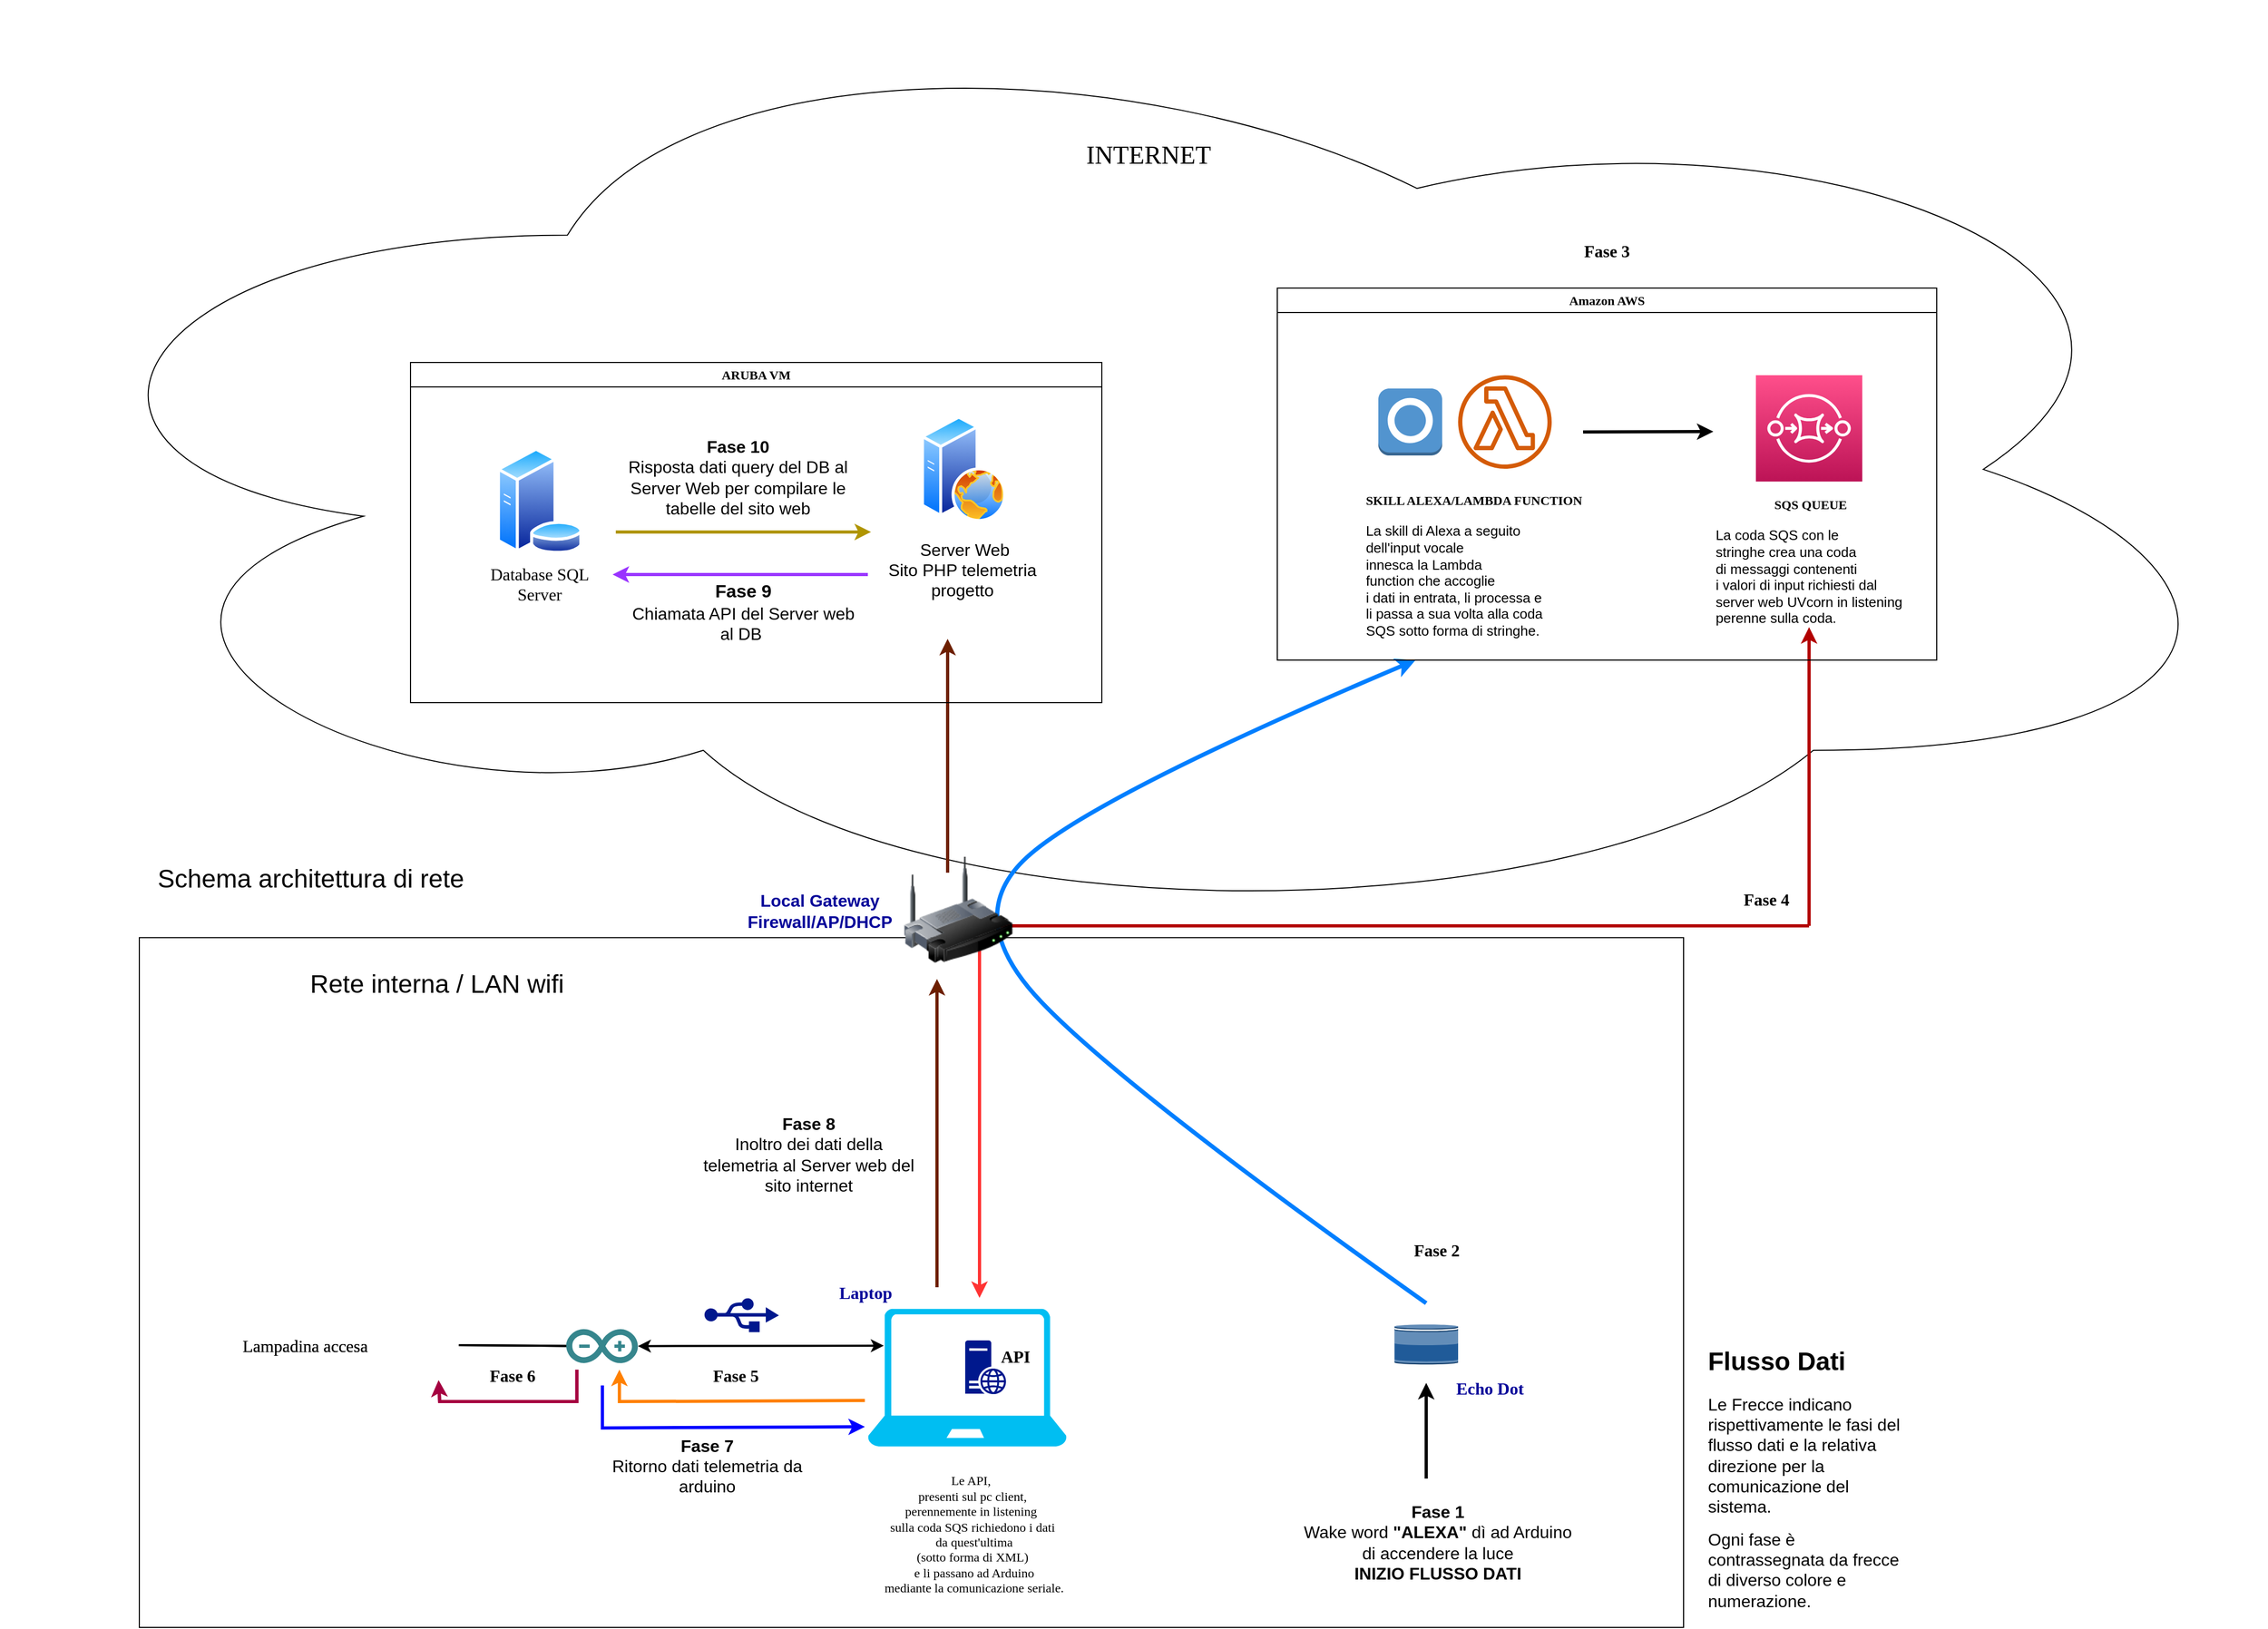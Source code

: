 <mxfile version="20.8.16" type="device"><diagram name="Pagina-1" id="lNyG0iZMY0uzDjgm9MJs"><mxGraphModel dx="3780" dy="2607" grid="1" gridSize="10" guides="1" tooltips="1" connect="1" arrows="1" fold="1" page="1" pageScale="1" pageWidth="827" pageHeight="1169" math="0" shadow="0"><root><mxCell id="0"/><mxCell id="1" parent="0"/><mxCell id="_zHurpymJPWU05OiCDab-50" value="" style="rounded=0;whiteSpace=wrap;html=1;fontSize=16;fontColor=#000099;" parent="1" vertex="1"><mxGeometry x="-450" y="611.1" width="1452" height="648.9" as="geometry"/></mxCell><mxCell id="TsMLclxzPd_mJUwZCBdE-9" value="" style="endArrow=classic;startArrow=classic;html=1;rounded=0;strokeColor=#000000;jumpSize=9;strokeWidth=2;" edge="1" parent="1" source="nqcas38NlcIq-hdDS8Ho-59"><mxGeometry width="50" height="50" relative="1" as="geometry"><mxPoint x="30" y="1004" as="sourcePoint"/><mxPoint x="250" y="995" as="targetPoint"/></mxGeometry></mxCell><mxCell id="TsMLclxzPd_mJUwZCBdE-5" value="" style="curved=1;endArrow=classic;html=1;rounded=0;strokeColor=#FF3333;strokeWidth=3;fontFamily=Verdana;fontSize=16;jumpSize=19;fillColor=#a0522d;" edge="1" parent="1"><mxGeometry width="50" height="50" relative="1" as="geometry"><mxPoint x="340" y="610" as="sourcePoint"/><mxPoint x="340" y="950" as="targetPoint"/><Array as="points"/></mxGeometry></mxCell><mxCell id="HtFOZcORNgBp2hoZurv1-55" value="" style="ellipse;shape=cloud;whiteSpace=wrap;html=1;fontFamily=Verdana;" parent="1" vertex="1"><mxGeometry x="-580" y="-270" width="2130" height="881.1" as="geometry"/></mxCell><mxCell id="4yUAu5zFGI80-g505zis-36" value="" style="curved=1;endArrow=classic;html=1;rounded=0;strokeColor=#B20000;strokeWidth=3;fontFamily=Verdana;fontSize=16;jumpSize=19;fillColor=#e51400;entryX=0.5;entryY=1;entryDx=0;entryDy=0;" parent="1" target="4yUAu5zFGI80-g505zis-49" edge="1"><mxGeometry width="50" height="50" relative="1" as="geometry"><mxPoint x="1120" y="600" as="sourcePoint"/><mxPoint x="1120" y="360" as="targetPoint"/><Array as="points"/></mxGeometry></mxCell><mxCell id="4yUAu5zFGI80-g505zis-26" value="" style="endArrow=none;html=1;rounded=0;strokeColor=#B20000;strokeWidth=3;fontSize=12;fillColor=#e51400;" parent="1" edge="1"><mxGeometry width="50" height="50" relative="1" as="geometry"><mxPoint x="1120" y="600" as="sourcePoint"/><mxPoint x="340" y="600" as="targetPoint"/></mxGeometry></mxCell><mxCell id="Spz0FUaXF8EfSYKeMBnP-3" value="" style="endArrow=classic;html=1;curved=1;strokeWidth=4;endSize=6;startSize=6;targetPerimeterSpacing=0;strokeColor=#007FFF;" parent="1" edge="1"><mxGeometry width="50" height="50" relative="1" as="geometry"><mxPoint x="760" y="955" as="sourcePoint"/><mxPoint x="750" y="350" as="targetPoint"/><Array as="points"><mxPoint x="477" y="754.02"/><mxPoint x="320" y="590"/><mxPoint x="457" y="474.02"/></Array></mxGeometry></mxCell><mxCell id="4yUAu5zFGI80-g505zis-12" value="" style="verticalLabelPosition=bottom;html=1;verticalAlign=top;align=center;strokeColor=none;fillColor=#00BEF2;shape=mxgraph.azure.laptop;pointerEvents=1;fontSize=12;" parent="1" vertex="1"><mxGeometry x="235" y="960.4" width="187" height="129.32" as="geometry"/></mxCell><mxCell id="nqcas38NlcIq-hdDS8Ho-2" value="" style="outlineConnect=0;dashed=0;verticalLabelPosition=bottom;verticalAlign=top;align=left;html=1;shape=mxgraph.aws3.echo;fillColor=#205B99;gradientColor=none;" parent="1" vertex="1"><mxGeometry x="730" y="975.17" width="60" height="37.49" as="geometry"/></mxCell><mxCell id="nqcas38NlcIq-hdDS8Ho-59" value="" style="dashed=0;outlineConnect=0;html=1;align=center;labelPosition=center;verticalLabelPosition=bottom;verticalAlign=top;shape=mxgraph.weblogos.arduino;fillColor=#36868D;strokeColor=none;strokeWidth=2;fontFamily=Verdana;fontSize=16;points=[];" parent="1" vertex="1"><mxGeometry x="-48.6" y="979.4" width="67.4" height="32" as="geometry"/></mxCell><mxCell id="nqcas38NlcIq-hdDS8Ho-69" value="" style="endArrow=none;html=1;rounded=0;strokeColor=#000000;strokeWidth=2;fontFamily=Verdana;fontSize=16;jumpSize=14;exitX=0.529;exitY=1.093;exitDx=0;exitDy=0;exitPerimeter=0;" parent="1" target="nqcas38NlcIq-hdDS8Ho-59" edge="1"><mxGeometry width="50" height="50" relative="1" as="geometry"><mxPoint x="-149.588" y="994.559" as="sourcePoint"/><mxPoint x="-78.6" y="991.91" as="targetPoint"/></mxGeometry></mxCell><mxCell id="nqcas38NlcIq-hdDS8Ho-75" value="" style="endArrow=classic;html=1;rounded=0;strokeColor=#000000;strokeWidth=3;fontFamily=Verdana;fontSize=16;jumpSize=19;fillColor=#6a00ff;" parent="1" edge="1"><mxGeometry width="50" height="50" relative="1" as="geometry"><mxPoint x="760" y="1120" as="sourcePoint"/><mxPoint x="760" y="1030" as="targetPoint"/></mxGeometry></mxCell><mxCell id="nqcas38NlcIq-hdDS8Ho-90" value="&lt;div style=&quot;&quot;&gt;&lt;span style=&quot;background-color: initial;&quot;&gt;&lt;b&gt;Fase 3&lt;/b&gt;&lt;/span&gt;&lt;/div&gt;" style="text;html=1;strokeColor=none;fillColor=none;align=center;verticalAlign=middle;whiteSpace=wrap;rounded=0;fontSize=16;fontFamily=Verdana;rotation=0;" parent="1" vertex="1"><mxGeometry x="890" y="-60" width="80" height="50" as="geometry"/></mxCell><mxCell id="sw7y_HFoDJOB996THsyk-18" value="&lt;font style=&quot;font-size: 24px;&quot;&gt;Schema architettura di rete&amp;nbsp;&amp;nbsp;&lt;/font&gt;" style="text;html=1;strokeColor=none;fillColor=none;align=center;verticalAlign=middle;whiteSpace=wrap;rounded=0;fontSize=18;" parent="1" vertex="1"><mxGeometry x="-462" y="501.1" width="360" height="110" as="geometry"/></mxCell><mxCell id="nqcas38NlcIq-hdDS8Ho-106" value="Database SQL&lt;br&gt;Server" style="aspect=fixed;perimeter=ellipsePerimeter;html=1;align=center;shadow=0;dashed=0;spacingTop=3;image;image=img/lib/active_directory/database_server.svg;strokeWidth=2;fontFamily=Verdana;fontSize=16;" parent="1" vertex="1"><mxGeometry x="-114.6" y="150" width="82" height="100" as="geometry"/></mxCell><mxCell id="HtFOZcORNgBp2hoZurv1-12" value="" style="aspect=fixed;perimeter=ellipsePerimeter;html=1;align=center;shadow=0;dashed=0;spacingTop=3;image;image=img/lib/active_directory/web_server.svg;strokeWidth=2;fontFamily=Verdana;fontSize=16;" parent="1" vertex="1"><mxGeometry x="285" y="120" width="80" height="99.99" as="geometry"/></mxCell><mxCell id="nqcas38NlcIq-hdDS8Ho-65" value="&lt;font face=&quot;Helvetica&quot;&gt;&amp;nbsp;Server Web&lt;br&gt;Sito PHP telemetria progetto&lt;/font&gt;" style="text;html=1;strokeColor=none;fillColor=none;align=center;verticalAlign=middle;whiteSpace=wrap;rounded=0;fontSize=16;fontFamily=Verdana;" parent="1" vertex="1"><mxGeometry x="245" y="207.38" width="157.5" height="115.24" as="geometry"/></mxCell><mxCell id="gAR5s_8GSJn8ShbOXLdq-33" value="&lt;font style=&quot;&quot;&gt;&lt;b style=&quot;&quot;&gt;&lt;font style=&quot;font-size: 17px;&quot;&gt;Fase 9&lt;/font&gt;&lt;/b&gt;&lt;br&gt;&lt;span style=&quot;font-size: 16px;&quot;&gt;Chiamata API del Server web al DB&amp;nbsp;&lt;/span&gt;&lt;br&gt;&lt;/font&gt;" style="text;html=1;strokeColor=none;fillColor=none;align=center;verticalAlign=middle;whiteSpace=wrap;rounded=0;" parent="1" vertex="1"><mxGeometry x="5" y="280" width="226" height="50" as="geometry"/></mxCell><mxCell id="HtFOZcORNgBp2hoZurv1-32" value="" style="curved=1;endArrow=classic;html=1;rounded=0;strokeColor=#9933FF;strokeWidth=3;fontFamily=Verdana;fontSize=16;jumpSize=19;fillColor=#a0522d;" parent="1" edge="1"><mxGeometry width="50" height="50" relative="1" as="geometry"><mxPoint x="235" y="269.5" as="sourcePoint"/><mxPoint x="-5" y="269.5" as="targetPoint"/><Array as="points"><mxPoint x="130.67" y="269.5"/></Array></mxGeometry></mxCell><mxCell id="HtFOZcORNgBp2hoZurv1-41" value="" style="curved=1;endArrow=classic;html=1;rounded=0;strokeColor=#6D1F00;strokeWidth=3;fontFamily=Verdana;fontSize=16;jumpSize=19;fillColor=#a0522d;" parent="1" edge="1"><mxGeometry width="50" height="50" relative="1" as="geometry"><mxPoint x="310" y="550" as="sourcePoint"/><mxPoint x="310" y="330" as="targetPoint"/><Array as="points"/></mxGeometry></mxCell><mxCell id="HtFOZcORNgBp2hoZurv1-50" value="Amazon AWS" style="swimlane;whiteSpace=wrap;html=1;fontFamily=Verdana;" parent="1" vertex="1"><mxGeometry x="620" width="620" height="350" as="geometry"/></mxCell><mxCell id="_zHurpymJPWU05OiCDab-1" value="" style="outlineConnect=0;dashed=0;verticalLabelPosition=bottom;verticalAlign=top;align=center;html=1;shape=mxgraph.aws3.alexa_skill;fillColor=#5294CF;gradientColor=none;" parent="HtFOZcORNgBp2hoZurv1-50" vertex="1"><mxGeometry x="95" y="94.5" width="60" height="63" as="geometry"/></mxCell><mxCell id="4yUAu5zFGI80-g505zis-3" value="" style="sketch=0;outlineConnect=0;fontColor=#232F3E;gradientColor=none;fillColor=#D45B07;strokeColor=none;dashed=0;verticalLabelPosition=bottom;verticalAlign=top;align=center;html=1;fontSize=12;fontStyle=0;aspect=fixed;pointerEvents=1;shape=mxgraph.aws4.lambda_function;" parent="HtFOZcORNgBp2hoZurv1-50" vertex="1"><mxGeometry x="170" y="82" width="88" height="88" as="geometry"/></mxCell><mxCell id="4yUAu5zFGI80-g505zis-4" value="" style="endArrow=classic;html=1;rounded=0;strokeColor=#000000;strokeWidth=3;fontFamily=Verdana;fontSize=16;jumpSize=19;fillColor=#60a917;" parent="HtFOZcORNgBp2hoZurv1-50" edge="1"><mxGeometry width="50" height="50" relative="1" as="geometry"><mxPoint x="287.5" y="135.41" as="sourcePoint"/><mxPoint x="410" y="135" as="targetPoint"/></mxGeometry></mxCell><mxCell id="4yUAu5zFGI80-g505zis-5" value="" style="sketch=0;points=[[0,0,0],[0.25,0,0],[0.5,0,0],[0.75,0,0],[1,0,0],[0,1,0],[0.25,1,0],[0.5,1,0],[0.75,1,0],[1,1,0],[0,0.25,0],[0,0.5,0],[0,0.75,0],[1,0.25,0],[1,0.5,0],[1,0.75,0]];outlineConnect=0;fontColor=#232F3E;gradientColor=#FF4F8B;gradientDirection=north;fillColor=#BC1356;strokeColor=#ffffff;dashed=0;verticalLabelPosition=bottom;verticalAlign=top;align=center;html=1;fontSize=12;fontStyle=0;aspect=fixed;shape=mxgraph.aws4.resourceIcon;resIcon=mxgraph.aws4.sqs;" parent="HtFOZcORNgBp2hoZurv1-50" vertex="1"><mxGeometry x="450" y="82" width="100" height="100" as="geometry"/></mxCell><mxCell id="4yUAu5zFGI80-g505zis-40" value="&lt;div style=&quot;&quot;&gt;&lt;b style=&quot;background-color: initial; border-color: var(--border-color); font-family: Verdana;&quot;&gt;SKILL ALEXA/LAMBDA FUNCTION&lt;/b&gt;&lt;/div&gt;&lt;div style=&quot;&quot;&gt;&lt;b style=&quot;background-color: initial; border-color: var(--border-color); font-family: Verdana;&quot;&gt;&lt;br&gt;&lt;/b&gt;&lt;/div&gt;&lt;font style=&quot;font-size: 13px;&quot;&gt;&lt;div style=&quot;text-align: left;&quot;&gt;&lt;span style=&quot;background-color: initial;&quot;&gt;La skill di Alexa a seguito&lt;/span&gt;&lt;/div&gt;&lt;div style=&quot;text-align: left;&quot;&gt;&lt;span style=&quot;background-color: initial;&quot;&gt;dell'input vocale&lt;/span&gt;&lt;/div&gt;&lt;div style=&quot;text-align: left;&quot;&gt;&lt;span style=&quot;background-color: initial;&quot;&gt;innesca la Lambda&lt;/span&gt;&lt;/div&gt;&lt;div style=&quot;text-align: left;&quot;&gt;&lt;span style=&quot;background-color: initial;&quot;&gt;function che accoglie&amp;nbsp;&lt;/span&gt;&lt;/div&gt;&lt;/font&gt;&lt;div style=&quot;text-align: left; border-color: var(--border-color); font-size: 13px;&quot;&gt;&lt;span style=&quot;border-color: var(--border-color); background-color: initial;&quot;&gt;&lt;font style=&quot;font-size: 13px;&quot;&gt;i dati in entrata, li processa e&amp;nbsp;&lt;/font&gt;&lt;/span&gt;&lt;/div&gt;&lt;div style=&quot;text-align: left; border-color: var(--border-color); font-size: 13px;&quot;&gt;&lt;span style=&quot;border-color: var(--border-color); background-color: initial;&quot;&gt;&lt;font style=&quot;font-size: 13px;&quot;&gt;li passa a sua volta alla coda&amp;nbsp;&lt;/font&gt;&lt;/span&gt;&lt;/div&gt;&lt;div style=&quot;text-align: left; border-color: var(--border-color); font-size: 13px;&quot;&gt;&lt;span style=&quot;border-color: var(--border-color); background-color: initial;&quot;&gt;&lt;font style=&quot;font-size: 13px;&quot;&gt;SQS sotto forma di stringhe.&lt;/font&gt;&lt;/span&gt;&lt;/div&gt;" style="text;html=1;strokeColor=none;fillColor=none;align=center;verticalAlign=middle;whiteSpace=wrap;rounded=0;fontSize=12;" parent="HtFOZcORNgBp2hoZurv1-50" vertex="1"><mxGeometry x="60" y="191" width="250" height="140" as="geometry"/></mxCell><mxCell id="4yUAu5zFGI80-g505zis-49" value="&lt;div style=&quot;border-color: var(--border-color); font-family: Verdana; font-size: 12px; font-weight: 700;&quot;&gt;&amp;nbsp;SQS QUEUE&lt;/div&gt;&lt;div style=&quot;border-color: var(--border-color); font-family: Verdana; font-size: 12px; font-weight: 700;&quot;&gt;&lt;span style=&quot;border-color: var(--border-color); background-color: initial;&quot;&gt;&lt;br style=&quot;border-color: var(--border-color);&quot;&gt;&lt;/span&gt;&lt;/div&gt;&lt;span style=&quot;border-color: var(--border-color); font-family: Verdana; font-weight: 700; text-align: left;&quot;&gt;&lt;div style=&quot;border-color: var(--border-color);&quot;&gt;&lt;span style=&quot;border-color: var(--border-color); font-weight: normal; background-color: initial;&quot;&gt;&lt;font style=&quot;border-color: var(--border-color);&quot; face=&quot;Helvetica&quot;&gt;La coda SQS con le&lt;/font&gt;&lt;/span&gt;&lt;/div&gt;&lt;div style=&quot;border-color: var(--border-color);&quot;&gt;&lt;span style=&quot;border-color: var(--border-color); font-weight: normal; background-color: initial;&quot;&gt;&lt;font style=&quot;border-color: var(--border-color);&quot; face=&quot;Helvetica&quot;&gt;stringhe crea una coda&lt;/font&gt;&lt;/span&gt;&lt;/div&gt;&lt;span style=&quot;border-color: var(--border-color); font-weight: normal;&quot;&gt;&lt;font style=&quot;border-color: var(--border-color);&quot; face=&quot;Helvetica&quot;&gt;&lt;div style=&quot;border-color: var(--border-color);&quot;&gt;&lt;span style=&quot;border-color: var(--border-color); background-color: initial;&quot;&gt;di messaggi&amp;nbsp;&lt;/span&gt;&lt;span style=&quot;border-color: var(--border-color); background-color: initial;&quot;&gt;contenenti&amp;nbsp;&lt;/span&gt;&lt;/div&gt;&lt;div style=&quot;border-color: var(--border-color);&quot;&gt;&lt;span style=&quot;border-color: var(--border-color); background-color: initial;&quot;&gt;i valori&amp;nbsp;&lt;/span&gt;&lt;span style=&quot;border-color: var(--border-color); background-color: initial;&quot;&gt;di input richiesti dal&lt;/span&gt;&lt;/div&gt;&lt;div style=&quot;border-color: var(--border-color);&quot;&gt;&lt;span style=&quot;border-color: var(--border-color); background-color: initial;&quot;&gt;server web UVcorn in listening&lt;/span&gt;&lt;/div&gt;&lt;div style=&quot;border-color: var(--border-color);&quot;&gt;&lt;span style=&quot;border-color: var(--border-color); background-color: initial;&quot;&gt;perenne sulla coda.&lt;/span&gt;&lt;/div&gt;&lt;div&gt;&lt;span style=&quot;border-color: var(--border-color); background-color: initial;&quot;&gt;&lt;br&gt;&lt;/span&gt;&lt;/div&gt;&lt;/font&gt;&lt;/span&gt;&lt;/span&gt;" style="text;html=1;strokeColor=none;fillColor=none;align=center;verticalAlign=middle;whiteSpace=wrap;rounded=0;fontSize=13;fontFamily=Helvetica;" parent="HtFOZcORNgBp2hoZurv1-50" vertex="1"><mxGeometry x="410" y="210" width="180" height="109" as="geometry"/></mxCell><mxCell id="HtFOZcORNgBp2hoZurv1-54" value="ARUBA VM" style="swimlane;whiteSpace=wrap;html=1;fontFamily=Verdana;" parent="1" vertex="1"><mxGeometry x="-195" y="70" width="650" height="320" as="geometry"/></mxCell><mxCell id="HtFOZcORNgBp2hoZurv1-23" value="" style="curved=1;endArrow=classic;html=1;rounded=0;strokeColor=#B09500;strokeWidth=3;fontFamily=Verdana;fontSize=16;jumpSize=19;fillColor=#e3c800;" parent="HtFOZcORNgBp2hoZurv1-54" edge="1"><mxGeometry width="50" height="50" relative="1" as="geometry"><mxPoint x="193" y="159.47" as="sourcePoint"/><mxPoint x="433" y="159.47" as="targetPoint"/><Array as="points"><mxPoint x="328.67" y="159.47"/></Array></mxGeometry></mxCell><mxCell id="HtFOZcORNgBp2hoZurv1-37" value="&lt;font style=&quot;font-size: 16px;&quot;&gt;&lt;b style=&quot;&quot;&gt;Fase 10&lt;/b&gt;&lt;br&gt;Risposta dati query del DB al Server Web per compilare le tabelle del sito web&lt;br&gt;&lt;/font&gt;" style="text;html=1;strokeColor=none;fillColor=none;align=center;verticalAlign=middle;whiteSpace=wrap;rounded=0;" parent="HtFOZcORNgBp2hoZurv1-54" vertex="1"><mxGeometry x="195" y="70" width="226" height="75" as="geometry"/></mxCell><mxCell id="HtFOZcORNgBp2hoZurv1-58" value="&lt;font style=&quot;font-size: 24px;&quot;&gt;INTERNET&lt;/font&gt;" style="text;html=1;strokeColor=none;fillColor=none;align=center;verticalAlign=middle;whiteSpace=wrap;rounded=0;fontFamily=Verdana;" parent="1" vertex="1"><mxGeometry x="414" y="-140" width="170" height="30" as="geometry"/></mxCell><mxCell id="_zHurpymJPWU05OiCDab-3" value="&lt;h1&gt;Flusso Dati&lt;/h1&gt;&lt;p&gt;&lt;font style=&quot;font-size: 16px;&quot;&gt;Le Frecce indicano rispettivamente le fasi del flusso dati e la relativa direzione per la comunicazione del sistema.&lt;/font&gt;&lt;/p&gt;&lt;p&gt;&lt;font size=&quot;3&quot;&gt;Ogni fase è contrassegnata da frecce di diverso colore e numerazione.&lt;/font&gt;&lt;/p&gt;" style="text;html=1;strokeColor=none;fillColor=none;spacing=5;spacingTop=-20;whiteSpace=wrap;overflow=hidden;rounded=0;" parent="1" vertex="1"><mxGeometry x="1020" y="990" width="190" height="270" as="geometry"/></mxCell><mxCell id="nqcas38NlcIq-hdDS8Ho-95" value="" style="endArrow=classic;html=1;rounded=0;strokeColor=#A50040;strokeWidth=3;fontFamily=Verdana;fontSize=16;jumpSize=19;fillColor=#d80073;" parent="1" edge="1"><mxGeometry width="50" height="50" relative="1" as="geometry"><mxPoint x="-38.6" y="1017.55" as="sourcePoint"/><mxPoint x="-168.6" y="1027.55" as="targetPoint"/><Array as="points"><mxPoint x="-38.6" y="1047.55"/><mxPoint x="-167.6" y="1047.55"/></Array></mxGeometry></mxCell><mxCell id="_zHurpymJPWU05OiCDab-21" value="" style="curved=1;endArrow=classic;html=1;rounded=0;strokeColor=#6D1F00;strokeWidth=3;fontFamily=Verdana;fontSize=16;jumpSize=19;fillColor=#a0522d;" parent="1" edge="1"><mxGeometry width="50" height="50" relative="1" as="geometry"><mxPoint x="300" y="940" as="sourcePoint"/><mxPoint x="300" y="650" as="targetPoint"/><Array as="points"/></mxGeometry></mxCell><mxCell id="_zHurpymJPWU05OiCDab-22" value="&lt;div style=&quot;&quot;&gt;&lt;span style=&quot;background-color: initial;&quot;&gt;&lt;b&gt;API&lt;/b&gt;&lt;/span&gt;&lt;/div&gt;" style="text;html=1;strokeColor=none;fillColor=none;align=center;verticalAlign=middle;whiteSpace=wrap;rounded=0;fontSize=16;fontFamily=Verdana;rotation=0;" parent="1" vertex="1"><mxGeometry x="334" y="990.0" width="80" height="30.17" as="geometry"/></mxCell><mxCell id="_zHurpymJPWU05OiCDab-23" value="" style="shape=image;html=1;verticalAlign=top;verticalLabelPosition=bottom;labelBackgroundColor=#ffffff;imageAspect=0;aspect=fixed;image=https://cdn1.iconfinder.com/data/icons/iconoir-vol-3/24/light-bulb-on-128.png;fontSize=16;fontColor=#000099;rotation=-90;" parent="1" vertex="1"><mxGeometry x="-208.6" y="960.4" width="70" height="70" as="geometry"/></mxCell><mxCell id="_zHurpymJPWU05OiCDab-24" value="&lt;div style=&quot;&quot;&gt;&lt;span style=&quot;background-color: initial;&quot;&gt;&lt;b&gt;Fase 6&lt;/b&gt;&lt;/span&gt;&lt;/div&gt;" style="text;html=1;strokeColor=none;fillColor=none;align=center;verticalAlign=middle;whiteSpace=wrap;rounded=0;fontSize=16;fontFamily=Verdana;" parent="1" vertex="1"><mxGeometry x="-138.6" y="1007.55" width="80" height="30" as="geometry"/></mxCell><mxCell id="_zHurpymJPWU05OiCDab-25" value="&lt;div style=&quot;&quot;&gt;&lt;span style=&quot;background-color: initial;&quot;&gt;&lt;b&gt;Fase 5&lt;/b&gt;&lt;/span&gt;&lt;/div&gt;" style="text;html=1;strokeColor=none;fillColor=none;align=center;verticalAlign=middle;whiteSpace=wrap;rounded=0;fontSize=16;fontFamily=Verdana;" parent="1" vertex="1"><mxGeometry x="71.4" y="1007.55" width="80" height="30" as="geometry"/></mxCell><mxCell id="_zHurpymJPWU05OiCDab-26" value="" style="sketch=0;aspect=fixed;pointerEvents=1;shadow=0;dashed=0;html=1;strokeColor=none;labelPosition=center;verticalLabelPosition=bottom;verticalAlign=top;align=center;fillColor=#00188D;shape=mxgraph.mscae.enterprise.usb;fontSize=16;fontColor=#000099;" parent="1" vertex="1"><mxGeometry x="81.4" y="950" width="70" height="32.2" as="geometry"/></mxCell><mxCell id="_zHurpymJPWU05OiCDab-27" value="" style="endArrow=classic;html=1;rounded=0;strokeColor=#FF8000;strokeWidth=3;fontFamily=Verdana;fontSize=16;jumpSize=19;fillColor=#60a917;exitX=-0.015;exitY=0.666;exitDx=0;exitDy=0;exitPerimeter=0;" parent="1" source="4yUAu5zFGI80-g505zis-12" edge="1"><mxGeometry width="50" height="50" relative="1" as="geometry"><mxPoint x="151" y="1047" as="sourcePoint"/><mxPoint x="1.4" y="1017.55" as="targetPoint"/><Array as="points"><mxPoint x="1.4" y="1047.55"/></Array></mxGeometry></mxCell><mxCell id="_zHurpymJPWU05OiCDab-30" value="" style="endArrow=classic;html=1;rounded=0;strokeColor=#0000FF;strokeWidth=3;fontFamily=Verdana;fontSize=16;jumpSize=19;fillColor=#60a917;entryX=-0.015;entryY=0.857;entryDx=0;entryDy=0;entryPerimeter=0;" parent="1" target="4yUAu5zFGI80-g505zis-12" edge="1"><mxGeometry width="50" height="50" relative="1" as="geometry"><mxPoint x="-14.6" y="1032.38" as="sourcePoint"/><mxPoint x="161.4" y="1072.38" as="targetPoint"/><Array as="points"><mxPoint x="-14.6" y="1072.38"/></Array></mxGeometry></mxCell><mxCell id="_zHurpymJPWU05OiCDab-31" value="&lt;div style=&quot;&quot;&gt;&lt;span style=&quot;background-color: initial;&quot;&gt;&lt;b&gt;&lt;font face=&quot;Helvetica&quot;&gt;Fase 7&lt;/font&gt;&lt;/b&gt;&lt;/span&gt;&lt;/div&gt;&lt;div style=&quot;&quot;&gt;&lt;font face=&quot;Helvetica&quot;&gt;Ritorno dati telemetria da arduino&lt;/font&gt;&lt;/div&gt;" style="text;html=1;strokeColor=none;fillColor=none;align=center;verticalAlign=middle;whiteSpace=wrap;rounded=0;fontSize=16;fontFamily=Verdana;" parent="1" vertex="1"><mxGeometry x="-10" y="1072.66" width="188" height="70.7" as="geometry"/></mxCell><mxCell id="_zHurpymJPWU05OiCDab-33" value="&lt;div style=&quot;&quot;&gt;&lt;b&gt;&lt;font face=&quot;Helvetica&quot;&gt;Fase 1&lt;/font&gt;&lt;/b&gt;&lt;/div&gt;&lt;div style=&quot;&quot;&gt;&lt;font face=&quot;Helvetica&quot;&gt;Wake word &lt;b&gt;&quot;ALEXA&quot;&lt;/b&gt; dì ad Arduino di accendere la luce&lt;/font&gt;&lt;/div&gt;&lt;div style=&quot;&quot;&gt;&lt;b&gt;&lt;font face=&quot;Helvetica&quot;&gt;INIZIO FLUSSO DATI&lt;/font&gt;&lt;/b&gt;&lt;/div&gt;" style="text;html=1;strokeColor=none;fillColor=none;align=center;verticalAlign=middle;whiteSpace=wrap;rounded=0;fontSize=16;fontFamily=Verdana;" parent="1" vertex="1"><mxGeometry x="640" y="1130.0" width="262.4" height="100" as="geometry"/></mxCell><mxCell id="_zHurpymJPWU05OiCDab-35" value="&lt;div style=&quot;&quot;&gt;&lt;b&gt;&lt;font color=&quot;#000099&quot;&gt;Laptop&lt;/font&gt;&lt;/b&gt;&lt;/div&gt;" style="text;html=1;strokeColor=none;fillColor=none;align=center;verticalAlign=middle;whiteSpace=wrap;rounded=0;fontSize=16;fontFamily=Verdana;" parent="1" vertex="1"><mxGeometry x="203" y="929.7" width="60" height="30" as="geometry"/></mxCell><mxCell id="_zHurpymJPWU05OiCDab-43" value="&lt;div style=&quot;&quot;&gt;&lt;b&gt;&lt;font color=&quot;#000099&quot;&gt;Echo Dot&lt;/font&gt;&lt;/b&gt;&lt;/div&gt;" style="text;html=1;strokeColor=none;fillColor=none;align=center;verticalAlign=middle;whiteSpace=wrap;rounded=0;fontSize=16;fontFamily=Verdana;" parent="1" vertex="1"><mxGeometry x="770" y="1020.17" width="100" height="30" as="geometry"/></mxCell><mxCell id="_zHurpymJPWU05OiCDab-45" value="&lt;div style=&quot;&quot;&gt;Lampadina accesa&lt;/div&gt;" style="text;html=1;strokeColor=none;fillColor=none;align=center;verticalAlign=middle;whiteSpace=wrap;rounded=0;fontSize=16;fontFamily=Verdana;" parent="1" vertex="1"><mxGeometry x="-368.6" y="959.7" width="150" height="70.7" as="geometry"/></mxCell><mxCell id="_zHurpymJPWU05OiCDab-48" value="&lt;div style=&quot;&quot;&gt;&lt;span style=&quot;background-color: initial;&quot;&gt;&lt;b&gt;&lt;font face=&quot;Helvetica&quot;&gt;Fase 8&lt;/font&gt;&lt;/b&gt;&lt;/span&gt;&lt;/div&gt;&lt;div style=&quot;&quot;&gt;&lt;font face=&quot;Helvetica&quot;&gt;Inoltro dei dati della&lt;/font&gt;&lt;/div&gt;&lt;div style=&quot;&quot;&gt;&lt;font face=&quot;Helvetica&quot;&gt;telemetria al Server web&amp;nbsp;&lt;span style=&quot;background-color: initial;&quot;&gt;del sito internet&lt;/span&gt;&lt;/font&gt;&lt;/div&gt;" style="text;html=1;strokeColor=none;fillColor=none;align=center;verticalAlign=middle;whiteSpace=wrap;rounded=0;fontSize=16;fontFamily=Verdana;" parent="1" vertex="1"><mxGeometry x="74" y="770" width="211" height="90" as="geometry"/></mxCell><mxCell id="_zHurpymJPWU05OiCDab-51" value="&lt;font style=&quot;font-size: 24px;&quot;&gt;Rete interna / LAN wifi&lt;/font&gt;" style="text;html=1;strokeColor=none;fillColor=none;align=center;verticalAlign=middle;whiteSpace=wrap;rounded=0;fontSize=18;" parent="1" vertex="1"><mxGeometry x="-350" y="600" width="360" height="110" as="geometry"/></mxCell><mxCell id="4yUAu5zFGI80-g505zis-8" value="" style="sketch=0;aspect=fixed;pointerEvents=1;shadow=0;dashed=0;html=1;strokeColor=none;labelPosition=center;verticalLabelPosition=bottom;verticalAlign=top;align=center;fillColor=#00188D;shape=mxgraph.mscae.enterprise.web_server" parent="1" vertex="1"><mxGeometry x="326.54" y="990.0" width="38.46" height="50.6" as="geometry"/></mxCell><mxCell id="4yUAu5zFGI80-g505zis-9" value="&lt;div style=&quot;&quot;&gt;&lt;span style=&quot;font-size: 12px; background-color: initial;&quot;&gt;Le API,&amp;nbsp;&lt;/span&gt;&lt;br&gt;&lt;/div&gt;&lt;div style=&quot;font-size: 12px;&quot;&gt;presenti sul pc client,&lt;/div&gt;&lt;div style=&quot;font-size: 12px;&quot;&gt;perennemente in listening&amp;nbsp;&lt;/div&gt;&lt;div style=&quot;font-size: 12px;&quot;&gt;sulla coda SQS richiedono i dati&lt;/div&gt;&lt;div style=&quot;font-size: 12px;&quot;&gt;&amp;nbsp;da&amp;nbsp;&lt;span style=&quot;background-color: initial;&quot;&gt;quest'ultima&lt;/span&gt;&lt;/div&gt;&lt;div style=&quot;font-size: 12px;&quot;&gt;(sotto forma di XML)&lt;span style=&quot;background-color: initial;&quot;&gt;&lt;br&gt;&lt;/span&gt;&lt;/div&gt;&lt;div style=&quot;font-size: 12px;&quot;&gt;&lt;span style=&quot;background-color: initial;&quot;&gt;&amp;nbsp;e li passano&lt;/span&gt;&lt;span style=&quot;background-color: initial;&quot;&gt;&amp;nbsp;ad A&lt;/span&gt;&lt;span style=&quot;background-color: initial;&quot;&gt;rduino&lt;/span&gt;&lt;/div&gt;&lt;div style=&quot;font-size: 12px;&quot;&gt;&lt;span style=&quot;background-color: initial;&quot;&gt;&amp;nbsp;mediante la&amp;nbsp;&lt;/span&gt;&lt;span style=&quot;background-color: initial;&quot;&gt;comunicazione seriale.&lt;/span&gt;&lt;/div&gt;" style="text;html=1;strokeColor=none;fillColor=none;align=center;verticalAlign=middle;whiteSpace=wrap;rounded=0;fontSize=16;fontFamily=Verdana;" parent="1" vertex="1"><mxGeometry x="235" y="1100" width="197" height="140" as="geometry"/></mxCell><mxCell id="4yUAu5zFGI80-g505zis-14" value="&lt;div style=&quot;&quot;&gt;Lampadina accesa&lt;/div&gt;" style="text;html=1;strokeColor=none;fillColor=none;align=center;verticalAlign=middle;whiteSpace=wrap;rounded=0;fontSize=16;fontFamily=Verdana;" parent="1" vertex="1"><mxGeometry x="-368.6" y="959.7" width="150" height="70.7" as="geometry"/></mxCell><mxCell id="4yUAu5zFGI80-g505zis-15" value="" style="shape=image;html=1;verticalAlign=top;verticalLabelPosition=bottom;labelBackgroundColor=#ffffff;imageAspect=0;aspect=fixed;image=https://cdn1.iconfinder.com/data/icons/iconoir-vol-3/24/light-bulb-on-128.png;fontSize=16;fontColor=#000099;rotation=-90;" parent="1" vertex="1"><mxGeometry x="-208.6" y="960.4" width="70" height="70" as="geometry"/></mxCell><mxCell id="4yUAu5zFGI80-g505zis-16" value="" style="endArrow=classic;html=1;rounded=0;strokeColor=#A50040;strokeWidth=3;fontFamily=Verdana;fontSize=16;jumpSize=19;fillColor=#d80073;" parent="1" edge="1"><mxGeometry width="50" height="50" relative="1" as="geometry"><mxPoint x="-38.6" y="1017.55" as="sourcePoint"/><mxPoint x="-168.6" y="1027.55" as="targetPoint"/><Array as="points"><mxPoint x="-38.6" y="1047.55"/><mxPoint x="-167.6" y="1047.55"/></Array></mxGeometry></mxCell><mxCell id="4yUAu5zFGI80-g505zis-17" value="" style="endArrow=none;html=1;rounded=0;strokeColor=#000000;strokeWidth=2;fontFamily=Verdana;fontSize=16;jumpSize=14;exitX=0.529;exitY=1.093;exitDx=0;exitDy=0;exitPerimeter=0;" parent="1" edge="1"><mxGeometry width="50" height="50" relative="1" as="geometry"><mxPoint x="-149.588" y="994.559" as="sourcePoint"/><mxPoint x="-48.6" y="995.19" as="targetPoint"/></mxGeometry></mxCell><mxCell id="_zHurpymJPWU05OiCDab-18" value="&lt;font color=&quot;#000099&quot;&gt;&lt;br&gt;&lt;/font&gt;" style="image;html=1;image=img/lib/clip_art/networking/Wireless_Router_128x128.png;fontSize=16;textOpacity=90;" parent="1" vertex="1"><mxGeometry x="245" y="535" width="150" height="100" as="geometry"/></mxCell><mxCell id="4yUAu5zFGI80-g505zis-34" value="&lt;b style=&quot;border-color: var(--border-color); color: rgb(0, 0, 153); font-size: 16px; background-color: rgb(255, 255, 255);&quot;&gt;Local Gateway&lt;br style=&quot;border-color: var(--border-color);&quot;&gt;Firewall/AP/DHCP&lt;/b&gt;" style="text;html=1;strokeColor=none;fillColor=none;align=center;verticalAlign=middle;whiteSpace=wrap;rounded=0;fontSize=12;" parent="1" vertex="1"><mxGeometry x="110" y="561.1" width="160" height="50" as="geometry"/></mxCell><mxCell id="4yUAu5zFGI80-g505zis-37" value="&lt;div style=&quot;&quot;&gt;&lt;span style=&quot;background-color: initial;&quot;&gt;&lt;b&gt;Fase 2&lt;/b&gt;&lt;/span&gt;&lt;/div&gt;" style="text;html=1;strokeColor=none;fillColor=none;align=center;verticalAlign=middle;whiteSpace=wrap;rounded=0;fontSize=16;fontFamily=Verdana;rotation=0;" parent="1" vertex="1"><mxGeometry x="730" y="879.7" width="80" height="50" as="geometry"/></mxCell><mxCell id="4yUAu5zFGI80-g505zis-55" value="" style="endArrow=none;html=1;rounded=0;strokeColor=#B20000;strokeWidth=3;fontSize=12;fillColor=#e51400;" parent="1" edge="1"><mxGeometry width="50" height="50" relative="1" as="geometry"><mxPoint x="340" y="950" as="sourcePoint"/><mxPoint x="340.085" y="949.7" as="targetPoint"/></mxGeometry></mxCell><mxCell id="4yUAu5zFGI80-g505zis-56" value="&lt;div style=&quot;&quot;&gt;&lt;span style=&quot;background-color: initial;&quot;&gt;&lt;b&gt;Fase 4&lt;/b&gt;&lt;/span&gt;&lt;/div&gt;" style="text;html=1;strokeColor=none;fillColor=none;align=center;verticalAlign=middle;whiteSpace=wrap;rounded=0;fontSize=16;fontFamily=Verdana;rotation=0;" parent="1" vertex="1"><mxGeometry x="1040" y="550" width="80" height="50" as="geometry"/></mxCell></root></mxGraphModel></diagram></mxfile>